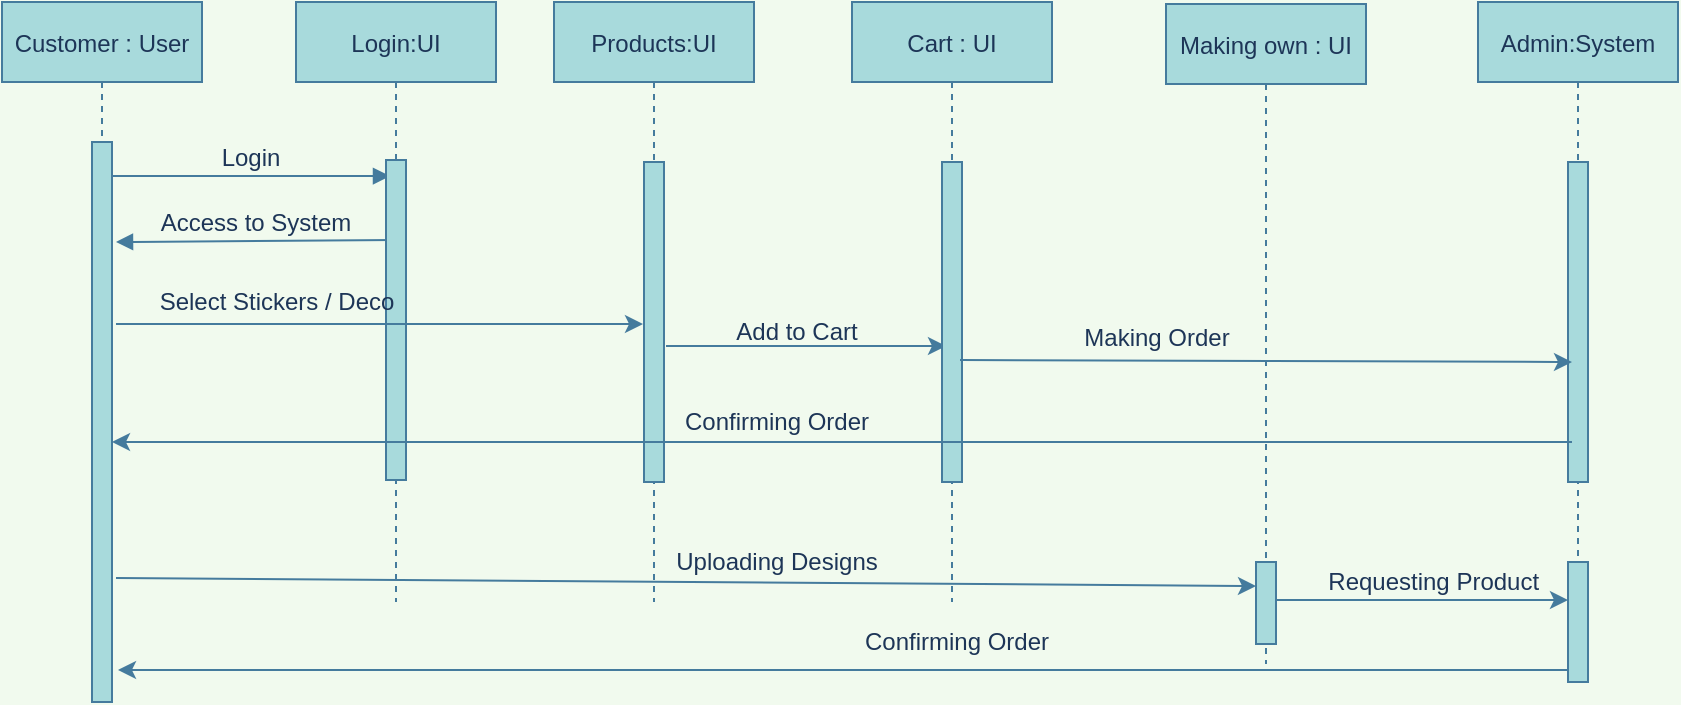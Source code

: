 <mxfile version="15.0.4" type="github">
  <diagram id="kgpKYQtTHZ0yAKxKKP6v" name="Page-1">
    <mxGraphModel dx="868" dy="440" grid="1" gridSize="10" guides="1" tooltips="1" connect="1" arrows="1" fold="1" page="1" pageScale="1" pageWidth="850" pageHeight="1100" background="#F1FAEE" math="0" shadow="0">
      <root>
        <mxCell id="0" />
        <mxCell id="1" parent="0" />
        <mxCell id="3nuBFxr9cyL0pnOWT2aG-1" value="Customer : User" style="shape=umlLifeline;perimeter=lifelinePerimeter;container=1;collapsible=0;recursiveResize=0;rounded=0;shadow=0;strokeWidth=1;fillColor=#A8DADC;strokeColor=#457B9D;fontColor=#1D3557;" parent="1" vertex="1">
          <mxGeometry x="3" y="80" width="100" height="350" as="geometry" />
        </mxCell>
        <mxCell id="3nuBFxr9cyL0pnOWT2aG-2" value="" style="points=[];perimeter=orthogonalPerimeter;rounded=0;shadow=0;strokeWidth=1;fillColor=#A8DADC;strokeColor=#457B9D;fontColor=#1D3557;" parent="3nuBFxr9cyL0pnOWT2aG-1" vertex="1">
          <mxGeometry x="45" y="70" width="10" height="280" as="geometry" />
        </mxCell>
        <mxCell id="3nuBFxr9cyL0pnOWT2aG-5" value="Products:UI" style="shape=umlLifeline;perimeter=lifelinePerimeter;container=1;collapsible=0;recursiveResize=0;rounded=0;shadow=0;strokeWidth=1;fillColor=#A8DADC;strokeColor=#457B9D;fontColor=#1D3557;" parent="1" vertex="1">
          <mxGeometry x="279" y="80" width="100" height="300" as="geometry" />
        </mxCell>
        <mxCell id="3nuBFxr9cyL0pnOWT2aG-6" value="" style="points=[];perimeter=orthogonalPerimeter;rounded=0;shadow=0;strokeWidth=1;fillColor=#A8DADC;strokeColor=#457B9D;fontColor=#1D3557;" parent="3nuBFxr9cyL0pnOWT2aG-5" vertex="1">
          <mxGeometry x="45" y="80" width="10" height="160" as="geometry" />
        </mxCell>
        <mxCell id="WMuQ79pfQLYLZ4muD94g-12" value="" style="endArrow=classic;html=1;fontSize=12;exitX=0.6;exitY=0.575;exitDx=0;exitDy=0;exitPerimeter=0;strokeColor=#457B9D;fontColor=#1D3557;labelBackgroundColor=#F1FAEE;" edge="1" parent="3nuBFxr9cyL0pnOWT2aG-5">
          <mxGeometry width="50" height="50" relative="1" as="geometry">
            <mxPoint x="56" y="172" as="sourcePoint" />
            <mxPoint x="196" y="172" as="targetPoint" />
          </mxGeometry>
        </mxCell>
        <mxCell id="3nuBFxr9cyL0pnOWT2aG-8" value="Login " style="verticalAlign=bottom;endArrow=block;shadow=0;strokeWidth=1;entryX=0.2;entryY=-0.006;entryDx=0;entryDy=0;entryPerimeter=0;fontSize=12;strokeColor=#457B9D;fontColor=#1D3557;labelBackgroundColor=#F1FAEE;" parent="1" edge="1">
          <mxGeometry relative="1" as="geometry">
            <mxPoint x="58" y="167.04" as="sourcePoint" />
            <mxPoint x="197" y="167.04" as="targetPoint" />
          </mxGeometry>
        </mxCell>
        <mxCell id="3nuBFxr9cyL0pnOWT2aG-9" value="Access to System" style="verticalAlign=bottom;endArrow=block;shadow=0;strokeWidth=1;exitX=0.5;exitY=0.25;exitDx=0;exitDy=0;exitPerimeter=0;fontSize=12;strokeColor=#457B9D;fontColor=#1D3557;labelBackgroundColor=#F1FAEE;" parent="1" edge="1">
          <mxGeometry relative="1" as="geometry">
            <mxPoint x="200" y="199" as="sourcePoint" />
            <mxPoint x="60" y="200" as="targetPoint" />
          </mxGeometry>
        </mxCell>
        <mxCell id="WMuQ79pfQLYLZ4muD94g-1" value="Cart : UI" style="shape=umlLifeline;perimeter=lifelinePerimeter;container=1;collapsible=0;recursiveResize=0;rounded=0;shadow=0;strokeWidth=1;fillColor=#A8DADC;strokeColor=#457B9D;fontColor=#1D3557;" vertex="1" parent="1">
          <mxGeometry x="428" y="80" width="100" height="300" as="geometry" />
        </mxCell>
        <mxCell id="WMuQ79pfQLYLZ4muD94g-2" value="" style="points=[];perimeter=orthogonalPerimeter;rounded=0;shadow=0;strokeWidth=1;fillColor=#A8DADC;strokeColor=#457B9D;fontColor=#1D3557;" vertex="1" parent="WMuQ79pfQLYLZ4muD94g-1">
          <mxGeometry x="45" y="80" width="10" height="160" as="geometry" />
        </mxCell>
        <mxCell id="WMuQ79pfQLYLZ4muD94g-3" value="Making own : UI" style="shape=umlLifeline;perimeter=lifelinePerimeter;container=1;collapsible=0;recursiveResize=0;rounded=0;shadow=0;strokeWidth=1;fillColor=#A8DADC;strokeColor=#457B9D;fontColor=#1D3557;" vertex="1" parent="1">
          <mxGeometry x="585" y="81" width="100" height="330" as="geometry" />
        </mxCell>
        <mxCell id="WMuQ79pfQLYLZ4muD94g-4" value="" style="points=[];perimeter=orthogonalPerimeter;rounded=0;shadow=0;strokeWidth=1;fillColor=#A8DADC;strokeColor=#457B9D;fontColor=#1D3557;" vertex="1" parent="WMuQ79pfQLYLZ4muD94g-3">
          <mxGeometry x="45" y="279" width="10" height="41" as="geometry" />
        </mxCell>
        <mxCell id="WMuQ79pfQLYLZ4muD94g-5" value="Admin:System" style="shape=umlLifeline;perimeter=lifelinePerimeter;container=1;collapsible=0;recursiveResize=0;rounded=0;shadow=0;strokeWidth=1;fillColor=#A8DADC;strokeColor=#457B9D;fontColor=#1D3557;" vertex="1" parent="1">
          <mxGeometry x="741" y="80" width="100" height="300" as="geometry" />
        </mxCell>
        <mxCell id="WMuQ79pfQLYLZ4muD94g-6" value="" style="points=[];perimeter=orthogonalPerimeter;rounded=0;shadow=0;strokeWidth=1;fillColor=#A8DADC;strokeColor=#457B9D;fontColor=#1D3557;" vertex="1" parent="WMuQ79pfQLYLZ4muD94g-5">
          <mxGeometry x="45" y="80" width="10" height="160" as="geometry" />
        </mxCell>
        <mxCell id="WMuQ79pfQLYLZ4muD94g-7" value="Login:UI" style="shape=umlLifeline;perimeter=lifelinePerimeter;container=1;collapsible=0;recursiveResize=0;rounded=0;shadow=0;strokeWidth=1;fillColor=#A8DADC;strokeColor=#457B9D;fontColor=#1D3557;" vertex="1" parent="1">
          <mxGeometry x="150" y="80" width="100" height="300" as="geometry" />
        </mxCell>
        <mxCell id="WMuQ79pfQLYLZ4muD94g-8" value="" style="points=[];perimeter=orthogonalPerimeter;rounded=0;shadow=0;strokeWidth=1;fillColor=#A8DADC;strokeColor=#457B9D;fontColor=#1D3557;" vertex="1" parent="WMuQ79pfQLYLZ4muD94g-7">
          <mxGeometry x="45" y="79" width="10" height="160" as="geometry" />
        </mxCell>
        <mxCell id="WMuQ79pfQLYLZ4muD94g-10" value="" style="endArrow=classic;html=1;strokeColor=#457B9D;fontColor=#1D3557;labelBackgroundColor=#F1FAEE;" edge="1" parent="1">
          <mxGeometry width="50" height="50" relative="1" as="geometry">
            <mxPoint x="60" y="241" as="sourcePoint" />
            <mxPoint x="323.5" y="241" as="targetPoint" />
          </mxGeometry>
        </mxCell>
        <mxCell id="WMuQ79pfQLYLZ4muD94g-11" value="Select Stickers / Deco" style="text;html=1;align=center;verticalAlign=middle;resizable=0;points=[];autosize=1;strokeColor=none;fontColor=#1D3557;" vertex="1" parent="1">
          <mxGeometry x="75" y="220" width="130" height="20" as="geometry" />
        </mxCell>
        <mxCell id="WMuQ79pfQLYLZ4muD94g-13" value="Add to Cart" style="text;html=1;align=center;verticalAlign=middle;resizable=0;points=[];autosize=1;strokeColor=none;fontSize=12;fontColor=#1D3557;" vertex="1" parent="1">
          <mxGeometry x="360" y="235" width="80" height="20" as="geometry" />
        </mxCell>
        <mxCell id="WMuQ79pfQLYLZ4muD94g-14" value="" style="endArrow=classic;html=1;fontSize=12;entryX=0.2;entryY=0.625;entryDx=0;entryDy=0;entryPerimeter=0;exitX=0.9;exitY=0.619;exitDx=0;exitDy=0;exitPerimeter=0;strokeColor=#457B9D;fontColor=#1D3557;labelBackgroundColor=#F1FAEE;" edge="1" parent="1" source="WMuQ79pfQLYLZ4muD94g-2" target="WMuQ79pfQLYLZ4muD94g-6">
          <mxGeometry width="50" height="50" relative="1" as="geometry">
            <mxPoint x="490" y="260" as="sourcePoint" />
            <mxPoint x="540" y="260" as="targetPoint" />
          </mxGeometry>
        </mxCell>
        <mxCell id="WMuQ79pfQLYLZ4muD94g-15" value="Making Order" style="text;html=1;align=center;verticalAlign=middle;resizable=0;points=[];autosize=1;strokeColor=none;fontSize=12;fontColor=#1D3557;" vertex="1" parent="1">
          <mxGeometry x="535" y="238" width="90" height="20" as="geometry" />
        </mxCell>
        <mxCell id="WMuQ79pfQLYLZ4muD94g-16" value="" style="endArrow=classic;html=1;fontSize=12;exitX=0.4;exitY=0.875;exitDx=0;exitDy=0;exitPerimeter=0;strokeColor=#457B9D;fontColor=#1D3557;labelBackgroundColor=#F1FAEE;" edge="1" parent="1">
          <mxGeometry width="50" height="50" relative="1" as="geometry">
            <mxPoint x="788" y="300" as="sourcePoint" />
            <mxPoint x="58" y="300" as="targetPoint" />
          </mxGeometry>
        </mxCell>
        <mxCell id="WMuQ79pfQLYLZ4muD94g-17" value="Confirming Order " style="text;html=1;align=center;verticalAlign=middle;resizable=0;points=[];autosize=1;strokeColor=none;fontSize=12;fontColor=#1D3557;" vertex="1" parent="1">
          <mxGeometry x="335" y="280" width="110" height="20" as="geometry" />
        </mxCell>
        <mxCell id="WMuQ79pfQLYLZ4muD94g-18" value="" style="points=[];perimeter=orthogonalPerimeter;rounded=0;shadow=0;strokeWidth=1;fillColor=#A8DADC;strokeColor=#457B9D;fontColor=#1D3557;" vertex="1" parent="1">
          <mxGeometry x="786" y="360" width="10" height="60" as="geometry" />
        </mxCell>
        <mxCell id="WMuQ79pfQLYLZ4muD94g-21" value="" style="endArrow=classic;html=1;fontSize=12;entryX=0;entryY=0.293;entryDx=0;entryDy=0;entryPerimeter=0;strokeColor=#457B9D;fontColor=#1D3557;labelBackgroundColor=#F1FAEE;" edge="1" parent="1" target="WMuQ79pfQLYLZ4muD94g-4">
          <mxGeometry width="50" height="50" relative="1" as="geometry">
            <mxPoint x="60" y="368" as="sourcePoint" />
            <mxPoint x="620" y="368" as="targetPoint" />
          </mxGeometry>
        </mxCell>
        <mxCell id="WMuQ79pfQLYLZ4muD94g-22" value="Uploading Designs " style="text;html=1;align=center;verticalAlign=middle;resizable=0;points=[];autosize=1;strokeColor=none;fontSize=12;fontColor=#1D3557;" vertex="1" parent="1">
          <mxGeometry x="330" y="350" width="120" height="20" as="geometry" />
        </mxCell>
        <mxCell id="WMuQ79pfQLYLZ4muD94g-24" value="" style="endArrow=classic;html=1;fontSize=12;exitX=1;exitY=0.463;exitDx=0;exitDy=0;exitPerimeter=0;strokeColor=#457B9D;fontColor=#1D3557;labelBackgroundColor=#F1FAEE;" edge="1" parent="1" source="WMuQ79pfQLYLZ4muD94g-4">
          <mxGeometry width="50" height="50" relative="1" as="geometry">
            <mxPoint x="650" y="379" as="sourcePoint" />
            <mxPoint x="786" y="379" as="targetPoint" />
          </mxGeometry>
        </mxCell>
        <mxCell id="WMuQ79pfQLYLZ4muD94g-25" value="" style="endArrow=classic;html=1;fontSize=12;exitX=0;exitY=0.9;exitDx=0;exitDy=0;exitPerimeter=0;strokeColor=#457B9D;fontColor=#1D3557;labelBackgroundColor=#F1FAEE;" edge="1" parent="1" source="WMuQ79pfQLYLZ4muD94g-18">
          <mxGeometry width="50" height="50" relative="1" as="geometry">
            <mxPoint x="780" y="414" as="sourcePoint" />
            <mxPoint x="61" y="414" as="targetPoint" />
          </mxGeometry>
        </mxCell>
        <mxCell id="WMuQ79pfQLYLZ4muD94g-26" value="&amp;nbsp;&amp;nbsp;&amp;nbsp;&amp;nbsp;&amp;nbsp;&amp;nbsp;&amp;nbsp;&amp;nbsp;&amp;nbsp;&amp;nbsp;&amp;nbsp;&amp;nbsp;&amp;nbsp;&amp;nbsp;&amp;nbsp;&amp;nbsp; Requesting Product " style="text;html=1;align=center;verticalAlign=middle;resizable=0;points=[];autosize=1;strokeColor=none;fontSize=12;fontColor=#1D3557;" vertex="1" parent="1">
          <mxGeometry x="600" y="360" width="180" height="20" as="geometry" />
        </mxCell>
        <mxCell id="WMuQ79pfQLYLZ4muD94g-27" value="Confirming Order" style="text;html=1;align=center;verticalAlign=middle;resizable=0;points=[];autosize=1;strokeColor=none;fontSize=12;fontColor=#1D3557;" vertex="1" parent="1">
          <mxGeometry x="425" y="390" width="110" height="20" as="geometry" />
        </mxCell>
      </root>
    </mxGraphModel>
  </diagram>
</mxfile>
